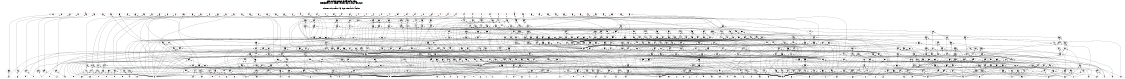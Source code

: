 # Network structure generated by ABC

digraph network {
size = "7.5,10";
center = true;
edge [dir = back];

{
  node [shape = plaintext];
  edge [style = invis];
  LevelTitle1 [label=""];
  LevelTitle2 [label=""];
  Level11 [label = ""];
  Level10 [label = ""];
  Level9 [label = ""];
  Level8 [label = ""];
  Level7 [label = ""];
  Level6 [label = ""];
  Level5 [label = ""];
  Level4 [label = ""];
  Level3 [label = ""];
  Level2 [label = ""];
  Level1 [label = ""];
  Level0 [label = ""];
  LevelTitle1 ->  LevelTitle2 ->  Level11 ->  Level10 ->  Level9 ->  Level8 ->  Level7 ->  Level6 ->  Level5 ->  Level4 ->  Level3 ->  Level2 ->  Level1 ->  Level0;
}

{
  rank = same;
  LevelTitle1;
  title1 [shape=plaintext,
          fontsize=20,
          fontname = "Times-Roman",
          label="Network structure visualized by ABC\nBenchmark \"x4\". Time was Thu Oct  8 20:27:50 2020. "
         ];
}

{
  rank = same;
  LevelTitle2;
  title2 [shape=plaintext,
          fontsize=18,
          fontname = "Times-Roman",
          label="The network contains 445 logic nodes and 0 latches.\n"
         ];
}

{
  rank = same;
  Level11;
  Node95 [label = "w2", shape = invtriangle, color = coral, fillcolor = coral];
  Node96 [label = "x2", shape = invtriangle, color = coral, fillcolor = coral];
  Node97 [label = "y2", shape = invtriangle, color = coral, fillcolor = coral];
  Node98 [label = "z2", shape = invtriangle, color = coral, fillcolor = coral];
  Node99 [label = "a3", shape = invtriangle, color = coral, fillcolor = coral];
  Node100 [label = "b3", shape = invtriangle, color = coral, fillcolor = coral];
  Node101 [label = "c3", shape = invtriangle, color = coral, fillcolor = coral];
  Node102 [label = "d3", shape = invtriangle, color = coral, fillcolor = coral];
  Node103 [label = "e3", shape = invtriangle, color = coral, fillcolor = coral];
  Node104 [label = "f3", shape = invtriangle, color = coral, fillcolor = coral];
  Node105 [label = "g3", shape = invtriangle, color = coral, fillcolor = coral];
  Node106 [label = "h3", shape = invtriangle, color = coral, fillcolor = coral];
  Node107 [label = "i3", shape = invtriangle, color = coral, fillcolor = coral];
  Node108 [label = "j3", shape = invtriangle, color = coral, fillcolor = coral];
  Node109 [label = "k3", shape = invtriangle, color = coral, fillcolor = coral];
  Node110 [label = "l3", shape = invtriangle, color = coral, fillcolor = coral];
  Node111 [label = "m3", shape = invtriangle, color = coral, fillcolor = coral];
  Node112 [label = "n3", shape = invtriangle, color = coral, fillcolor = coral];
  Node113 [label = "o3", shape = invtriangle, color = coral, fillcolor = coral];
  Node114 [label = "p3", shape = invtriangle, color = coral, fillcolor = coral];
  Node115 [label = "q3", shape = invtriangle, color = coral, fillcolor = coral];
  Node116 [label = "r3", shape = invtriangle, color = coral, fillcolor = coral];
  Node117 [label = "s3", shape = invtriangle, color = coral, fillcolor = coral];
  Node118 [label = "t3", shape = invtriangle, color = coral, fillcolor = coral];
  Node119 [label = "u3", shape = invtriangle, color = coral, fillcolor = coral];
  Node120 [label = "v3", shape = invtriangle, color = coral, fillcolor = coral];
  Node121 [label = "w3", shape = invtriangle, color = coral, fillcolor = coral];
  Node122 [label = "x3", shape = invtriangle, color = coral, fillcolor = coral];
  Node123 [label = "y3", shape = invtriangle, color = coral, fillcolor = coral];
  Node124 [label = "z3", shape = invtriangle, color = coral, fillcolor = coral];
  Node125 [label = "a4", shape = invtriangle, color = coral, fillcolor = coral];
  Node126 [label = "b4", shape = invtriangle, color = coral, fillcolor = coral];
  Node127 [label = "c4", shape = invtriangle, color = coral, fillcolor = coral];
  Node128 [label = "d4", shape = invtriangle, color = coral, fillcolor = coral];
  Node129 [label = "e4", shape = invtriangle, color = coral, fillcolor = coral];
  Node130 [label = "f4", shape = invtriangle, color = coral, fillcolor = coral];
  Node131 [label = "g4", shape = invtriangle, color = coral, fillcolor = coral];
  Node132 [label = "h4", shape = invtriangle, color = coral, fillcolor = coral];
  Node133 [label = "i4", shape = invtriangle, color = coral, fillcolor = coral];
  Node134 [label = "j4", shape = invtriangle, color = coral, fillcolor = coral];
  Node135 [label = "k4", shape = invtriangle, color = coral, fillcolor = coral];
  Node136 [label = "l4", shape = invtriangle, color = coral, fillcolor = coral];
  Node137 [label = "m4", shape = invtriangle, color = coral, fillcolor = coral];
  Node138 [label = "n4", shape = invtriangle, color = coral, fillcolor = coral];
  Node139 [label = "o4", shape = invtriangle, color = coral, fillcolor = coral];
  Node140 [label = "p4", shape = invtriangle, color = coral, fillcolor = coral];
  Node141 [label = "q4", shape = invtriangle, color = coral, fillcolor = coral];
  Node142 [label = "r4", shape = invtriangle, color = coral, fillcolor = coral];
  Node143 [label = "s4", shape = invtriangle, color = coral, fillcolor = coral];
  Node144 [label = "t4", shape = invtriangle, color = coral, fillcolor = coral];
  Node145 [label = "u4", shape = invtriangle, color = coral, fillcolor = coral];
  Node146 [label = "v4", shape = invtriangle, color = coral, fillcolor = coral];
  Node147 [label = "w4", shape = invtriangle, color = coral, fillcolor = coral];
  Node148 [label = "x4", shape = invtriangle, color = coral, fillcolor = coral];
  Node149 [label = "y4", shape = invtriangle, color = coral, fillcolor = coral];
  Node150 [label = "z4", shape = invtriangle, color = coral, fillcolor = coral];
  Node151 [label = "a5", shape = invtriangle, color = coral, fillcolor = coral];
  Node152 [label = "b5", shape = invtriangle, color = coral, fillcolor = coral];
  Node153 [label = "c5", shape = invtriangle, color = coral, fillcolor = coral];
  Node154 [label = "d5", shape = invtriangle, color = coral, fillcolor = coral];
  Node155 [label = "e5", shape = invtriangle, color = coral, fillcolor = coral];
  Node156 [label = "f5", shape = invtriangle, color = coral, fillcolor = coral];
  Node157 [label = "g5", shape = invtriangle, color = coral, fillcolor = coral];
  Node158 [label = "h5", shape = invtriangle, color = coral, fillcolor = coral];
  Node159 [label = "i5", shape = invtriangle, color = coral, fillcolor = coral];
  Node160 [label = "j5", shape = invtriangle, color = coral, fillcolor = coral];
  Node161 [label = "k5", shape = invtriangle, color = coral, fillcolor = coral];
  Node162 [label = "l5", shape = invtriangle, color = coral, fillcolor = coral];
  Node163 [label = "m5", shape = invtriangle, color = coral, fillcolor = coral];
  Node164 [label = "n5", shape = invtriangle, color = coral, fillcolor = coral];
  Node165 [label = "o5", shape = invtriangle, color = coral, fillcolor = coral];
}

{
  rank = same;
  Level10;
  Node310 [label = "310\n", shape = ellipse];
  Node333 [label = "333\n", shape = ellipse];
  Node342 [label = "342\n", shape = ellipse];
  Node351 [label = "351\n", shape = ellipse];
  Node360 [label = "360\n", shape = ellipse];
  Node369 [label = "369\n", shape = ellipse];
  Node378 [label = "378\n", shape = ellipse];
  Node387 [label = "387\n", shape = ellipse];
  Node396 [label = "396\n", shape = ellipse];
  Node405 [label = "405\n", shape = ellipse];
  Node414 [label = "414\n", shape = ellipse];
  Node423 [label = "423\n", shape = ellipse];
  Node432 [label = "432\n", shape = ellipse];
  Node441 [label = "441\n", shape = ellipse];
  Node450 [label = "450\n", shape = ellipse];
  Node459 [label = "459\n", shape = ellipse];
  Node468 [label = "468\n", shape = ellipse];
  Node477 [label = "477\n", shape = ellipse];
  Node486 [label = "486\n", shape = ellipse];
  Node495 [label = "495\n", shape = ellipse];
  Node504 [label = "504\n", shape = ellipse];
}

{
  rank = same;
  Level9;
  Node309 [label = "309\n", shape = ellipse];
  Node330 [label = "330\n", shape = ellipse];
  Node339 [label = "339\n", shape = ellipse];
  Node348 [label = "348\n", shape = ellipse];
  Node357 [label = "357\n", shape = ellipse];
  Node366 [label = "366\n", shape = ellipse];
  Node375 [label = "375\n", shape = ellipse];
  Node384 [label = "384\n", shape = ellipse];
  Node393 [label = "393\n", shape = ellipse];
  Node402 [label = "402\n", shape = ellipse];
  Node411 [label = "411\n", shape = ellipse];
  Node420 [label = "420\n", shape = ellipse];
  Node429 [label = "429\n", shape = ellipse];
  Node438 [label = "438\n", shape = ellipse];
  Node447 [label = "447\n", shape = ellipse];
  Node456 [label = "456\n", shape = ellipse];
  Node465 [label = "465\n", shape = ellipse];
  Node474 [label = "474\n", shape = ellipse];
  Node483 [label = "483\n", shape = ellipse];
  Node492 [label = "492\n", shape = ellipse];
  Node501 [label = "501\n", shape = ellipse];
  Node510 [label = "510\n", shape = ellipse];
  Node563 [label = "563\n", shape = ellipse];
}

{
  rank = same;
  Level8;
  Node308 [label = "308\n", shape = ellipse];
  Node329 [label = "329\n", shape = ellipse];
  Node338 [label = "338\n", shape = ellipse];
  Node347 [label = "347\n", shape = ellipse];
  Node356 [label = "356\n", shape = ellipse];
  Node365 [label = "365\n", shape = ellipse];
  Node374 [label = "374\n", shape = ellipse];
  Node383 [label = "383\n", shape = ellipse];
  Node392 [label = "392\n", shape = ellipse];
  Node401 [label = "401\n", shape = ellipse];
  Node410 [label = "410\n", shape = ellipse];
  Node419 [label = "419\n", shape = ellipse];
  Node428 [label = "428\n", shape = ellipse];
  Node437 [label = "437\n", shape = ellipse];
  Node446 [label = "446\n", shape = ellipse];
  Node455 [label = "455\n", shape = ellipse];
  Node464 [label = "464\n", shape = ellipse];
  Node473 [label = "473\n", shape = ellipse];
  Node482 [label = "482\n", shape = ellipse];
  Node491 [label = "491\n", shape = ellipse];
  Node500 [label = "500\n", shape = ellipse];
  Node509 [label = "509\n", shape = ellipse];
  Node552 [label = "552\n", shape = ellipse];
  Node562 [label = "562\n", shape = ellipse];
  Node574 [label = "574\n", shape = ellipse];
  Node583 [label = "583\n", shape = ellipse];
}

{
  rank = same;
  Level7;
  Node182 [label = "182\n", shape = ellipse];
  Node238 [label = "238\n", shape = ellipse];
  Node256 [label = "256\n", shape = ellipse];
  Node261 [label = "261\n", shape = ellipse];
  Node266 [label = "266\n", shape = ellipse];
  Node271 [label = "271\n", shape = ellipse];
  Node276 [label = "276\n", shape = ellipse];
  Node281 [label = "281\n", shape = ellipse];
  Node304 [label = "304\n", shape = ellipse];
  Node307 [label = "307\n", shape = ellipse];
  Node327 [label = "327\n", shape = ellipse];
  Node328 [label = "328\n", shape = ellipse];
  Node336 [label = "336\n", shape = ellipse];
  Node337 [label = "337\n", shape = ellipse];
  Node345 [label = "345\n", shape = ellipse];
  Node346 [label = "346\n", shape = ellipse];
  Node354 [label = "354\n", shape = ellipse];
  Node355 [label = "355\n", shape = ellipse];
  Node363 [label = "363\n", shape = ellipse];
  Node364 [label = "364\n", shape = ellipse];
  Node372 [label = "372\n", shape = ellipse];
  Node373 [label = "373\n", shape = ellipse];
  Node381 [label = "381\n", shape = ellipse];
  Node382 [label = "382\n", shape = ellipse];
  Node390 [label = "390\n", shape = ellipse];
  Node391 [label = "391\n", shape = ellipse];
  Node399 [label = "399\n", shape = ellipse];
  Node400 [label = "400\n", shape = ellipse];
  Node408 [label = "408\n", shape = ellipse];
  Node409 [label = "409\n", shape = ellipse];
  Node417 [label = "417\n", shape = ellipse];
  Node418 [label = "418\n", shape = ellipse];
  Node426 [label = "426\n", shape = ellipse];
  Node427 [label = "427\n", shape = ellipse];
  Node435 [label = "435\n", shape = ellipse];
  Node436 [label = "436\n", shape = ellipse];
  Node444 [label = "444\n", shape = ellipse];
  Node445 [label = "445\n", shape = ellipse];
  Node453 [label = "453\n", shape = ellipse];
  Node454 [label = "454\n", shape = ellipse];
  Node462 [label = "462\n", shape = ellipse];
  Node463 [label = "463\n", shape = ellipse];
  Node471 [label = "471\n", shape = ellipse];
  Node472 [label = "472\n", shape = ellipse];
  Node480 [label = "480\n", shape = ellipse];
  Node481 [label = "481\n", shape = ellipse];
  Node489 [label = "489\n", shape = ellipse];
  Node490 [label = "490\n", shape = ellipse];
  Node498 [label = "498\n", shape = ellipse];
  Node499 [label = "499\n", shape = ellipse];
  Node508 [label = "508\n", shape = ellipse];
  Node541 [label = "541\n", shape = ellipse];
  Node551 [label = "551\n", shape = ellipse];
  Node560 [label = "560\n", shape = ellipse];
  Node573 [label = "573\n", shape = ellipse];
  Node582 [label = "582\n", shape = ellipse];
  Node604 [label = "604\n", shape = ellipse];
}

{
  rank = same;
  Level6;
  Node181 [label = "181\n", shape = ellipse];
  Node193 [label = "193\n", shape = ellipse];
  Node200 [label = "200\n", shape = ellipse];
  Node205 [label = "205\n", shape = ellipse];
  Node211 [label = "211\n", shape = ellipse];
  Node237 [label = "237\n", shape = ellipse];
  Node255 [label = "255\n", shape = ellipse];
  Node260 [label = "260\n", shape = ellipse];
  Node265 [label = "265\n", shape = ellipse];
  Node270 [label = "270\n", shape = ellipse];
  Node275 [label = "275\n", shape = ellipse];
  Node280 [label = "280\n", shape = ellipse];
  Node283 [label = "283\n", shape = ellipse];
  Node302 [label = "302\n", shape = ellipse];
  Node303 [label = "303\n", shape = ellipse];
  Node320 [label = "320\n", shape = ellipse];
  Node325 [label = "325\n", shape = ellipse];
  Node326 [label = "326\n", shape = ellipse];
  Node335 [label = "335\n", shape = ellipse];
  Node344 [label = "344\n", shape = ellipse];
  Node353 [label = "353\n", shape = ellipse];
  Node362 [label = "362\n", shape = ellipse];
  Node371 [label = "371\n", shape = ellipse];
  Node380 [label = "380\n", shape = ellipse];
  Node389 [label = "389\n", shape = ellipse];
  Node398 [label = "398\n", shape = ellipse];
  Node407 [label = "407\n", shape = ellipse];
  Node416 [label = "416\n", shape = ellipse];
  Node425 [label = "425\n", shape = ellipse];
  Node434 [label = "434\n", shape = ellipse];
  Node443 [label = "443\n", shape = ellipse];
  Node452 [label = "452\n", shape = ellipse];
  Node461 [label = "461\n", shape = ellipse];
  Node470 [label = "470\n", shape = ellipse];
  Node479 [label = "479\n", shape = ellipse];
  Node488 [label = "488\n", shape = ellipse];
  Node497 [label = "497\n", shape = ellipse];
  Node525 [label = "525\n", shape = ellipse];
  Node536 [label = "536\n", shape = ellipse];
  Node538 [label = "538\n", shape = ellipse];
  Node549 [label = "549\n", shape = ellipse];
  Node557 [label = "557\n", shape = ellipse];
  Node572 [label = "572\n", shape = ellipse];
  Node579 [label = "579\n", shape = ellipse];
  Node581 [label = "581\n", shape = ellipse];
  Node603 [label = "603\n", shape = ellipse];
}

{
  rank = same;
  Level5;
  Node179 [label = "179\n", shape = ellipse];
  Node180 [label = "180\n", shape = ellipse];
  Node192 [label = "192\n", shape = ellipse];
  Node199 [label = "199\n", shape = ellipse];
  Node204 [label = "204\n", shape = ellipse];
  Node209 [label = "209\n", shape = ellipse];
  Node242 [label = "242\n", shape = ellipse];
  Node247 [label = "247\n", shape = ellipse];
  Node251 [label = "251\n", shape = ellipse];
  Node254 [label = "254\n", shape = ellipse];
  Node257 [label = "257\n", shape = ellipse];
  Node259 [label = "259\n", shape = ellipse];
  Node262 [label = "262\n", shape = ellipse];
  Node264 [label = "264\n", shape = ellipse];
  Node267 [label = "267\n", shape = ellipse];
  Node269 [label = "269\n", shape = ellipse];
  Node272 [label = "272\n", shape = ellipse];
  Node274 [label = "274\n", shape = ellipse];
  Node277 [label = "277\n", shape = ellipse];
  Node279 [label = "279\n", shape = ellipse];
  Node282 [label = "282\n", shape = ellipse];
  Node289 [label = "289\n", shape = ellipse];
  Node295 [label = "295\n", shape = ellipse];
  Node301 [label = "301\n", shape = ellipse];
  Node317 [label = "317\n", shape = ellipse];
  Node319 [label = "319\n", shape = ellipse];
  Node324 [label = "324\n", shape = ellipse];
  Node332 [label = "332\n", shape = ellipse];
  Node341 [label = "341\n", shape = ellipse];
  Node350 [label = "350\n", shape = ellipse];
  Node359 [label = "359\n", shape = ellipse];
  Node368 [label = "368\n", shape = ellipse];
  Node377 [label = "377\n", shape = ellipse];
  Node386 [label = "386\n", shape = ellipse];
  Node395 [label = "395\n", shape = ellipse];
  Node404 [label = "404\n", shape = ellipse];
  Node413 [label = "413\n", shape = ellipse];
  Node422 [label = "422\n", shape = ellipse];
  Node431 [label = "431\n", shape = ellipse];
  Node440 [label = "440\n", shape = ellipse];
  Node449 [label = "449\n", shape = ellipse];
  Node458 [label = "458\n", shape = ellipse];
  Node467 [label = "467\n", shape = ellipse];
  Node476 [label = "476\n", shape = ellipse];
  Node485 [label = "485\n", shape = ellipse];
  Node494 [label = "494\n", shape = ellipse];
  Node503 [label = "503\n", shape = ellipse];
  Node507 [label = "507\n", shape = ellipse];
  Node517 [label = "517\n", shape = ellipse];
  Node524 [label = "524\n", shape = ellipse];
  Node535 [label = "535\n", shape = ellipse];
  Node537 [label = "537\n", shape = ellipse];
  Node546 [label = "546\n", shape = ellipse];
  Node550 [label = "550\n", shape = ellipse];
  Node556 [label = "556\n", shape = ellipse];
  Node561 [label = "561\n", shape = ellipse];
  Node571 [label = "571\n", shape = ellipse];
  Node578 [label = "578\n", shape = ellipse];
  Node580 [label = "580\n", shape = ellipse];
  Node588 [label = "588\n", shape = ellipse];
  Node601 [label = "601\n", shape = ellipse];
}

{
  rank = same;
  Level4;
  Node177 [label = "177\n", shape = ellipse];
  Node178 [label = "178\n", shape = ellipse];
  Node191 [label = "191\n", shape = ellipse];
  Node198 [label = "198\n", shape = ellipse];
  Node208 [label = "208\n", shape = ellipse];
  Node236 [label = "236\n", shape = ellipse];
  Node241 [label = "241\n", shape = ellipse];
  Node246 [label = "246\n", shape = ellipse];
  Node250 [label = "250\n", shape = ellipse];
  Node253 [label = "253\n", shape = ellipse];
  Node258 [label = "258\n", shape = ellipse];
  Node263 [label = "263\n", shape = ellipse];
  Node268 [label = "268\n", shape = ellipse];
  Node273 [label = "273\n", shape = ellipse];
  Node278 [label = "278\n", shape = ellipse];
  Node288 [label = "288\n", shape = ellipse];
  Node294 [label = "294\n", shape = ellipse];
  Node300 [label = "300\n", shape = ellipse];
  Node316 [label = "316\n", shape = ellipse];
  Node318 [label = "318\n", shape = ellipse];
  Node323 [label = "323\n", shape = ellipse];
  Node505 [label = "505\n", shape = ellipse];
  Node514 [label = "514\n", shape = ellipse];
  Node522 [label = "522\n", shape = ellipse];
  Node533 [label = "533\n", shape = ellipse];
  Node540 [label = "540\n", shape = ellipse];
  Node543 [label = "543\n", shape = ellipse];
  Node548 [label = "548\n", shape = ellipse];
  Node559 [label = "559\n", shape = ellipse];
  Node568 [label = "568\n", shape = ellipse];
  Node570 [label = "570\n", shape = ellipse];
  Node587 [label = "587\n", shape = ellipse];
  Node594 [label = "594\n", shape = ellipse];
  Node597 [label = "597\n", shape = ellipse];
  Node600 [label = "600\n", shape = ellipse];
}

{
  rank = same;
  Level3;
  Node173 [label = "173\n", shape = ellipse];
  Node176 [label = "176\n", shape = ellipse];
  Node186 [label = "186\n", shape = ellipse];
  Node189 [label = "189\n", shape = ellipse];
  Node197 [label = "197\n", shape = ellipse];
  Node203 [label = "203\n", shape = ellipse];
  Node207 [label = "207\n", shape = ellipse];
  Node234 [label = "234\n", shape = ellipse];
  Node240 [label = "240\n", shape = ellipse];
  Node245 [label = "245\n", shape = ellipse];
  Node248 [label = "248\n", shape = ellipse];
  Node286 [label = "286\n", shape = ellipse];
  Node293 [label = "293\n", shape = ellipse];
  Node299 [label = "299\n", shape = ellipse];
  Node306 [label = "306\n", shape = ellipse];
  Node312 [label = "312\n", shape = ellipse];
  Node315 [label = "315\n", shape = ellipse];
  Node331 [label = "331\n", shape = ellipse];
  Node340 [label = "340\n", shape = ellipse];
  Node349 [label = "349\n", shape = ellipse];
  Node358 [label = "358\n", shape = ellipse];
  Node367 [label = "367\n", shape = ellipse];
  Node376 [label = "376\n", shape = ellipse];
  Node385 [label = "385\n", shape = ellipse];
  Node394 [label = "394\n", shape = ellipse];
  Node403 [label = "403\n", shape = ellipse];
  Node412 [label = "412\n", shape = ellipse];
  Node421 [label = "421\n", shape = ellipse];
  Node430 [label = "430\n", shape = ellipse];
  Node439 [label = "439\n", shape = ellipse];
  Node448 [label = "448\n", shape = ellipse];
  Node457 [label = "457\n", shape = ellipse];
  Node466 [label = "466\n", shape = ellipse];
  Node475 [label = "475\n", shape = ellipse];
  Node484 [label = "484\n", shape = ellipse];
  Node493 [label = "493\n", shape = ellipse];
  Node502 [label = "502\n", shape = ellipse];
  Node513 [label = "513\n", shape = ellipse];
  Node516 [label = "516\n", shape = ellipse];
  Node520 [label = "520\n", shape = ellipse];
  Node521 [label = "521\n", shape = ellipse];
  Node523 [label = "523\n", shape = ellipse];
  Node530 [label = "530\n", shape = ellipse];
  Node531 [label = "531\n", shape = ellipse];
  Node532 [label = "532\n", shape = ellipse];
  Node534 [label = "534\n", shape = ellipse];
  Node542 [label = "542\n", shape = ellipse];
  Node555 [label = "555\n", shape = ellipse];
  Node567 [label = "567\n", shape = ellipse];
  Node585 [label = "585\n", shape = ellipse];
  Node593 [label = "593\n", shape = ellipse];
  Node595 [label = "595\n", shape = ellipse];
  Node596 [label = "596\n", shape = ellipse];
  Node599 [label = "599\n", shape = ellipse];
}

{
  rank = same;
  Level2;
  Node168 [label = "168\n", shape = ellipse];
  Node172 [label = "172\n", shape = ellipse];
  Node175 [label = "175\n", shape = ellipse];
  Node185 [label = "185\n", shape = ellipse];
  Node188 [label = "188\n", shape = ellipse];
  Node196 [label = "196\n", shape = ellipse];
  Node202 [label = "202\n", shape = ellipse];
  Node206 [label = "206\n", shape = ellipse];
  Node213 [label = "213\n", shape = ellipse];
  Node215 [label = "215\n", shape = ellipse];
  Node217 [label = "217\n", shape = ellipse];
  Node219 [label = "219\n", shape = ellipse];
  Node221 [label = "221\n", shape = ellipse];
  Node223 [label = "223\n", shape = ellipse];
  Node232 [label = "232\n", shape = ellipse];
  Node233 [label = "233\n", shape = ellipse];
  Node244 [label = "244\n", shape = ellipse];
  Node285 [label = "285\n", shape = ellipse];
  Node287 [label = "287\n", shape = ellipse];
  Node292 [label = "292\n", shape = ellipse];
  Node298 [label = "298\n", shape = ellipse];
  Node305 [label = "305\n", shape = ellipse];
  Node311 [label = "311\n", shape = ellipse];
  Node313 [label = "313\n", shape = ellipse];
  Node314 [label = "314\n", shape = ellipse];
  Node321 [label = "321\n", shape = ellipse];
  Node512 [label = "512\n", shape = ellipse];
  Node515 [label = "515\n", shape = ellipse];
  Node519 [label = "519\n", shape = ellipse];
  Node527 [label = "527\n", shape = ellipse];
  Node529 [label = "529\n", shape = ellipse];
  Node545 [label = "545\n", shape = ellipse];
  Node554 [label = "554\n", shape = ellipse];
  Node566 [label = "566\n", shape = ellipse];
  Node576 [label = "576\n", shape = ellipse];
  Node577 [label = "577\n", shape = ellipse];
  Node584 [label = "584\n", shape = ellipse];
  Node586 [label = "586\n", shape = ellipse];
  Node590 [label = "590\n", shape = ellipse];
  Node592 [label = "592\n", shape = ellipse];
  Node598 [label = "598\n", shape = ellipse];
}

{
  rank = same;
  Level1;
  Node166 [label = "166\n", shape = ellipse];
  Node167 [label = "167\n", shape = ellipse];
  Node169 [label = "169\n", shape = ellipse];
  Node170 [label = "170\n", shape = ellipse];
  Node171 [label = "171\n", shape = ellipse];
  Node174 [label = "174\n", shape = ellipse];
  Node183 [label = "183\n", shape = ellipse];
  Node184 [label = "184\n", shape = ellipse];
  Node187 [label = "187\n", shape = ellipse];
  Node190 [label = "190\n", shape = ellipse];
  Node194 [label = "194\n", shape = ellipse];
  Node195 [label = "195\n", shape = ellipse];
  Node201 [label = "201\n", shape = ellipse];
  Node210 [label = "210\n", shape = ellipse];
  Node212 [label = "212\n", shape = ellipse];
  Node214 [label = "214\n", shape = ellipse];
  Node216 [label = "216\n", shape = ellipse];
  Node218 [label = "218\n", shape = ellipse];
  Node220 [label = "220\n", shape = ellipse];
  Node222 [label = "222\n", shape = ellipse];
  Node224 [label = "224\n", shape = ellipse];
  Node225 [label = "225\n", shape = ellipse];
  Node226 [label = "226\n", shape = ellipse];
  Node227 [label = "227\n", shape = ellipse];
  Node228 [label = "228\n", shape = ellipse];
  Node229 [label = "229\n", shape = ellipse];
  Node230 [label = "230\n", shape = ellipse];
  Node231 [label = "231\n", shape = ellipse];
  Node235 [label = "235\n", shape = ellipse];
  Node239 [label = "239\n", shape = ellipse];
  Node243 [label = "243\n", shape = ellipse];
  Node249 [label = "249\n", shape = ellipse];
  Node252 [label = "252\n", shape = ellipse];
  Node284 [label = "284\n", shape = ellipse];
  Node290 [label = "290\n", shape = ellipse];
  Node291 [label = "291\n", shape = ellipse];
  Node296 [label = "296\n", shape = ellipse];
  Node297 [label = "297\n", shape = ellipse];
  Node322 [label = "322\n", shape = ellipse];
  Node334 [label = "334\n", shape = ellipse];
  Node343 [label = "343\n", shape = ellipse];
  Node352 [label = "352\n", shape = ellipse];
  Node361 [label = "361\n", shape = ellipse];
  Node370 [label = "370\n", shape = ellipse];
  Node379 [label = "379\n", shape = ellipse];
  Node388 [label = "388\n", shape = ellipse];
  Node397 [label = "397\n", shape = ellipse];
  Node406 [label = "406\n", shape = ellipse];
  Node415 [label = "415\n", shape = ellipse];
  Node424 [label = "424\n", shape = ellipse];
  Node433 [label = "433\n", shape = ellipse];
  Node442 [label = "442\n", shape = ellipse];
  Node451 [label = "451\n", shape = ellipse];
  Node460 [label = "460\n", shape = ellipse];
  Node469 [label = "469\n", shape = ellipse];
  Node478 [label = "478\n", shape = ellipse];
  Node487 [label = "487\n", shape = ellipse];
  Node496 [label = "496\n", shape = ellipse];
  Node506 [label = "506\n", shape = ellipse];
  Node511 [label = "511\n", shape = ellipse];
  Node518 [label = "518\n", shape = ellipse];
  Node526 [label = "526\n", shape = ellipse];
  Node528 [label = "528\n", shape = ellipse];
  Node539 [label = "539\n", shape = ellipse];
  Node544 [label = "544\n", shape = ellipse];
  Node547 [label = "547\n", shape = ellipse];
  Node553 [label = "553\n", shape = ellipse];
  Node558 [label = "558\n", shape = ellipse];
  Node564 [label = "564\n", shape = ellipse];
  Node565 [label = "565\n", shape = ellipse];
  Node569 [label = "569\n", shape = ellipse];
  Node575 [label = "575\n", shape = ellipse];
  Node589 [label = "589\n", shape = ellipse];
  Node591 [label = "591\n", shape = ellipse];
  Node602 [label = "602\n", shape = ellipse];
  Node605 [label = "605\n", shape = ellipse];
  Node606 [label = "606\n", shape = ellipse];
  Node607 [label = "607\n", shape = ellipse];
  Node608 [label = "608\n", shape = ellipse];
  Node609 [label = "609\n", shape = ellipse];
  Node610 [label = "610\n", shape = ellipse];
}

{
  rank = same;
  Level0;
  Node1 [label = "a", shape = triangle, color = coral, fillcolor = coral];
  Node2 [label = "b", shape = triangle, color = coral, fillcolor = coral];
  Node3 [label = "g", shape = triangle, color = coral, fillcolor = coral];
  Node4 [label = "h", shape = triangle, color = coral, fillcolor = coral];
  Node5 [label = "i", shape = triangle, color = coral, fillcolor = coral];
  Node6 [label = "k", shape = triangle, color = coral, fillcolor = coral];
  Node7 [label = "l", shape = triangle, color = coral, fillcolor = coral];
  Node8 [label = "m", shape = triangle, color = coral, fillcolor = coral];
  Node9 [label = "n", shape = triangle, color = coral, fillcolor = coral];
  Node10 [label = "o", shape = triangle, color = coral, fillcolor = coral];
  Node11 [label = "p", shape = triangle, color = coral, fillcolor = coral];
  Node12 [label = "q", shape = triangle, color = coral, fillcolor = coral];
  Node13 [label = "r", shape = triangle, color = coral, fillcolor = coral];
  Node14 [label = "s", shape = triangle, color = coral, fillcolor = coral];
  Node15 [label = "t", shape = triangle, color = coral, fillcolor = coral];
  Node16 [label = "u", shape = triangle, color = coral, fillcolor = coral];
  Node17 [label = "v", shape = triangle, color = coral, fillcolor = coral];
  Node18 [label = "w", shape = triangle, color = coral, fillcolor = coral];
  Node19 [label = "x", shape = triangle, color = coral, fillcolor = coral];
  Node20 [label = "y", shape = triangle, color = coral, fillcolor = coral];
  Node21 [label = "z", shape = triangle, color = coral, fillcolor = coral];
  Node22 [label = "a0", shape = triangle, color = coral, fillcolor = coral];
  Node23 [label = "b0", shape = triangle, color = coral, fillcolor = coral];
  Node24 [label = "c0", shape = triangle, color = coral, fillcolor = coral];
  Node25 [label = "d0", shape = triangle, color = coral, fillcolor = coral];
  Node26 [label = "e0", shape = triangle, color = coral, fillcolor = coral];
  Node27 [label = "f0", shape = triangle, color = coral, fillcolor = coral];
  Node28 [label = "g0", shape = triangle, color = coral, fillcolor = coral];
  Node29 [label = "h0", shape = triangle, color = coral, fillcolor = coral];
  Node30 [label = "i0", shape = triangle, color = coral, fillcolor = coral];
  Node31 [label = "k0", shape = triangle, color = coral, fillcolor = coral];
  Node32 [label = "l0", shape = triangle, color = coral, fillcolor = coral];
  Node33 [label = "m0", shape = triangle, color = coral, fillcolor = coral];
  Node34 [label = "n0", shape = triangle, color = coral, fillcolor = coral];
  Node35 [label = "o0", shape = triangle, color = coral, fillcolor = coral];
  Node36 [label = "p0", shape = triangle, color = coral, fillcolor = coral];
  Node37 [label = "q0", shape = triangle, color = coral, fillcolor = coral];
  Node38 [label = "r0", shape = triangle, color = coral, fillcolor = coral];
  Node39 [label = "s0", shape = triangle, color = coral, fillcolor = coral];
  Node40 [label = "t0", shape = triangle, color = coral, fillcolor = coral];
  Node41 [label = "u0", shape = triangle, color = coral, fillcolor = coral];
  Node42 [label = "v0", shape = triangle, color = coral, fillcolor = coral];
  Node43 [label = "w0", shape = triangle, color = coral, fillcolor = coral];
  Node44 [label = "x0", shape = triangle, color = coral, fillcolor = coral];
  Node45 [label = "y0", shape = triangle, color = coral, fillcolor = coral];
  Node46 [label = "z0", shape = triangle, color = coral, fillcolor = coral];
  Node47 [label = "a1", shape = triangle, color = coral, fillcolor = coral];
  Node48 [label = "b1", shape = triangle, color = coral, fillcolor = coral];
  Node49 [label = "c1", shape = triangle, color = coral, fillcolor = coral];
  Node50 [label = "d1", shape = triangle, color = coral, fillcolor = coral];
  Node51 [label = "e1", shape = triangle, color = coral, fillcolor = coral];
  Node52 [label = "f1", shape = triangle, color = coral, fillcolor = coral];
  Node53 [label = "g1", shape = triangle, color = coral, fillcolor = coral];
  Node54 [label = "h1", shape = triangle, color = coral, fillcolor = coral];
  Node55 [label = "i1", shape = triangle, color = coral, fillcolor = coral];
  Node56 [label = "j1", shape = triangle, color = coral, fillcolor = coral];
  Node57 [label = "k1", shape = triangle, color = coral, fillcolor = coral];
  Node58 [label = "l1", shape = triangle, color = coral, fillcolor = coral];
  Node59 [label = "m1", shape = triangle, color = coral, fillcolor = coral];
  Node60 [label = "n1", shape = triangle, color = coral, fillcolor = coral];
  Node61 [label = "o1", shape = triangle, color = coral, fillcolor = coral];
  Node62 [label = "p1", shape = triangle, color = coral, fillcolor = coral];
  Node63 [label = "q1", shape = triangle, color = coral, fillcolor = coral];
  Node64 [label = "r1", shape = triangle, color = coral, fillcolor = coral];
  Node65 [label = "s1", shape = triangle, color = coral, fillcolor = coral];
  Node66 [label = "t1", shape = triangle, color = coral, fillcolor = coral];
  Node67 [label = "u1", shape = triangle, color = coral, fillcolor = coral];
  Node68 [label = "v1", shape = triangle, color = coral, fillcolor = coral];
  Node69 [label = "w1", shape = triangle, color = coral, fillcolor = coral];
  Node70 [label = "x1", shape = triangle, color = coral, fillcolor = coral];
  Node71 [label = "y1", shape = triangle, color = coral, fillcolor = coral];
  Node72 [label = "z1", shape = triangle, color = coral, fillcolor = coral];
  Node73 [label = "a2", shape = triangle, color = coral, fillcolor = coral];
  Node74 [label = "b2", shape = triangle, color = coral, fillcolor = coral];
  Node75 [label = "c2", shape = triangle, color = coral, fillcolor = coral];
  Node76 [label = "d2", shape = triangle, color = coral, fillcolor = coral];
  Node77 [label = "e2", shape = triangle, color = coral, fillcolor = coral];
  Node78 [label = "f2", shape = triangle, color = coral, fillcolor = coral];
  Node79 [label = "g2", shape = triangle, color = coral, fillcolor = coral];
  Node80 [label = "h2", shape = triangle, color = coral, fillcolor = coral];
  Node81 [label = "i2", shape = triangle, color = coral, fillcolor = coral];
  Node82 [label = "j2", shape = triangle, color = coral, fillcolor = coral];
  Node83 [label = "k2", shape = triangle, color = coral, fillcolor = coral];
  Node84 [label = "l2", shape = triangle, color = coral, fillcolor = coral];
  Node85 [label = "m2", shape = triangle, color = coral, fillcolor = coral];
  Node86 [label = "n2", shape = triangle, color = coral, fillcolor = coral];
  Node87 [label = "o2", shape = triangle, color = coral, fillcolor = coral];
  Node88 [label = "p2", shape = triangle, color = coral, fillcolor = coral];
  Node89 [label = "q2", shape = triangle, color = coral, fillcolor = coral];
  Node90 [label = "r2", shape = triangle, color = coral, fillcolor = coral];
  Node91 [label = "s2", shape = triangle, color = coral, fillcolor = coral];
  Node92 [label = "t2", shape = triangle, color = coral, fillcolor = coral];
  Node93 [label = "u2", shape = triangle, color = coral, fillcolor = coral];
  Node94 [label = "v2", shape = triangle, color = coral, fillcolor = coral];
}

title1 -> title2 [style = invis];
title2 -> Node95 [style = invis];
title2 -> Node96 [style = invis];
title2 -> Node97 [style = invis];
title2 -> Node98 [style = invis];
title2 -> Node99 [style = invis];
title2 -> Node100 [style = invis];
title2 -> Node101 [style = invis];
title2 -> Node102 [style = invis];
title2 -> Node103 [style = invis];
title2 -> Node104 [style = invis];
title2 -> Node105 [style = invis];
title2 -> Node106 [style = invis];
title2 -> Node107 [style = invis];
title2 -> Node108 [style = invis];
title2 -> Node109 [style = invis];
title2 -> Node110 [style = invis];
title2 -> Node111 [style = invis];
title2 -> Node112 [style = invis];
title2 -> Node113 [style = invis];
title2 -> Node114 [style = invis];
title2 -> Node115 [style = invis];
title2 -> Node116 [style = invis];
title2 -> Node117 [style = invis];
title2 -> Node118 [style = invis];
title2 -> Node119 [style = invis];
title2 -> Node120 [style = invis];
title2 -> Node121 [style = invis];
title2 -> Node122 [style = invis];
title2 -> Node123 [style = invis];
title2 -> Node124 [style = invis];
title2 -> Node125 [style = invis];
title2 -> Node126 [style = invis];
title2 -> Node127 [style = invis];
title2 -> Node128 [style = invis];
title2 -> Node129 [style = invis];
title2 -> Node130 [style = invis];
title2 -> Node131 [style = invis];
title2 -> Node132 [style = invis];
title2 -> Node133 [style = invis];
title2 -> Node134 [style = invis];
title2 -> Node135 [style = invis];
title2 -> Node136 [style = invis];
title2 -> Node137 [style = invis];
title2 -> Node138 [style = invis];
title2 -> Node139 [style = invis];
title2 -> Node140 [style = invis];
title2 -> Node141 [style = invis];
title2 -> Node142 [style = invis];
title2 -> Node143 [style = invis];
title2 -> Node144 [style = invis];
title2 -> Node145 [style = invis];
title2 -> Node146 [style = invis];
title2 -> Node147 [style = invis];
title2 -> Node148 [style = invis];
title2 -> Node149 [style = invis];
title2 -> Node150 [style = invis];
title2 -> Node151 [style = invis];
title2 -> Node152 [style = invis];
title2 -> Node153 [style = invis];
title2 -> Node154 [style = invis];
title2 -> Node155 [style = invis];
title2 -> Node156 [style = invis];
title2 -> Node157 [style = invis];
title2 -> Node158 [style = invis];
title2 -> Node159 [style = invis];
title2 -> Node160 [style = invis];
title2 -> Node161 [style = invis];
title2 -> Node162 [style = invis];
title2 -> Node163 [style = invis];
title2 -> Node164 [style = invis];
title2 -> Node165 [style = invis];
Node95 -> Node96 [style = invis];
Node96 -> Node97 [style = invis];
Node97 -> Node98 [style = invis];
Node98 -> Node99 [style = invis];
Node99 -> Node100 [style = invis];
Node100 -> Node101 [style = invis];
Node101 -> Node102 [style = invis];
Node102 -> Node103 [style = invis];
Node103 -> Node104 [style = invis];
Node104 -> Node105 [style = invis];
Node105 -> Node106 [style = invis];
Node106 -> Node107 [style = invis];
Node107 -> Node108 [style = invis];
Node108 -> Node109 [style = invis];
Node109 -> Node110 [style = invis];
Node110 -> Node111 [style = invis];
Node111 -> Node112 [style = invis];
Node112 -> Node113 [style = invis];
Node113 -> Node114 [style = invis];
Node114 -> Node115 [style = invis];
Node115 -> Node116 [style = invis];
Node116 -> Node117 [style = invis];
Node117 -> Node118 [style = invis];
Node118 -> Node119 [style = invis];
Node119 -> Node120 [style = invis];
Node120 -> Node121 [style = invis];
Node121 -> Node122 [style = invis];
Node122 -> Node123 [style = invis];
Node123 -> Node124 [style = invis];
Node124 -> Node125 [style = invis];
Node125 -> Node126 [style = invis];
Node126 -> Node127 [style = invis];
Node127 -> Node128 [style = invis];
Node128 -> Node129 [style = invis];
Node129 -> Node130 [style = invis];
Node130 -> Node131 [style = invis];
Node131 -> Node132 [style = invis];
Node132 -> Node133 [style = invis];
Node133 -> Node134 [style = invis];
Node134 -> Node135 [style = invis];
Node135 -> Node136 [style = invis];
Node136 -> Node137 [style = invis];
Node137 -> Node138 [style = invis];
Node138 -> Node139 [style = invis];
Node139 -> Node140 [style = invis];
Node140 -> Node141 [style = invis];
Node141 -> Node142 [style = invis];
Node142 -> Node143 [style = invis];
Node143 -> Node144 [style = invis];
Node144 -> Node145 [style = invis];
Node145 -> Node146 [style = invis];
Node146 -> Node147 [style = invis];
Node147 -> Node148 [style = invis];
Node148 -> Node149 [style = invis];
Node149 -> Node150 [style = invis];
Node150 -> Node151 [style = invis];
Node151 -> Node152 [style = invis];
Node152 -> Node153 [style = invis];
Node153 -> Node154 [style = invis];
Node154 -> Node155 [style = invis];
Node155 -> Node156 [style = invis];
Node156 -> Node157 [style = invis];
Node157 -> Node158 [style = invis];
Node158 -> Node159 [style = invis];
Node159 -> Node160 [style = invis];
Node160 -> Node161 [style = invis];
Node161 -> Node162 [style = invis];
Node162 -> Node163 [style = invis];
Node163 -> Node164 [style = invis];
Node164 -> Node165 [style = invis];
Node95 -> Node605 [style = solid];
Node96 -> Node606 [style = solid];
Node97 -> Node607 [style = solid];
Node98 -> Node608 [style = solid];
Node99 -> Node609 [style = solid];
Node100 -> Node610 [style = solid];
Node101 -> Node182 [style = solid];
Node102 -> Node193 [style = solid];
Node103 -> Node200 [style = solid];
Node104 -> Node205 [style = solid];
Node105 -> Node211 [style = solid];
Node106 -> Node213 [style = solid];
Node107 -> Node215 [style = solid];
Node108 -> Node217 [style = solid];
Node109 -> Node219 [style = solid];
Node110 -> Node221 [style = solid];
Node111 -> Node223 [style = solid];
Node112 -> Node224 [style = solid];
Node113 -> Node225 [style = solid];
Node114 -> Node226 [style = solid];
Node115 -> Node227 [style = solid];
Node116 -> Node228 [style = solid];
Node117 -> Node229 [style = solid];
Node118 -> Node230 [style = solid];
Node119 -> Node231 [style = solid];
Node120 -> Node238 [style = solid];
Node121 -> Node242 [style = solid];
Node122 -> Node247 [style = solid];
Node123 -> Node256 [style = solid];
Node124 -> Node261 [style = solid];
Node125 -> Node266 [style = solid];
Node126 -> Node271 [style = solid];
Node127 -> Node276 [style = solid];
Node128 -> Node281 [style = solid];
Node129 -> Node283 [style = solid];
Node130 -> Node289 [style = solid];
Node131 -> Node310 [style = solid];
Node132 -> Node320 [style = solid];
Node133 -> Node333 [style = solid];
Node134 -> Node342 [style = solid];
Node135 -> Node351 [style = solid];
Node136 -> Node360 [style = solid];
Node137 -> Node369 [style = solid];
Node138 -> Node378 [style = solid];
Node139 -> Node387 [style = solid];
Node140 -> Node396 [style = solid];
Node141 -> Node405 [style = solid];
Node142 -> Node414 [style = solid];
Node143 -> Node423 [style = solid];
Node144 -> Node432 [style = solid];
Node145 -> Node441 [style = solid];
Node146 -> Node450 [style = solid];
Node147 -> Node459 [style = solid];
Node148 -> Node468 [style = solid];
Node149 -> Node477 [style = solid];
Node150 -> Node486 [style = solid];
Node151 -> Node495 [style = solid];
Node152 -> Node504 [style = solid];
Node153 -> Node510 [style = solid];
Node154 -> Node517 [style = solid];
Node155 -> Node525 [style = solid];
Node156 -> Node536 [style = solid];
Node157 -> Node541 [style = solid];
Node158 -> Node552 [style = solid];
Node159 -> Node563 [style = solid];
Node160 -> Node574 [style = solid];
Node161 -> Node583 [style = solid];
Node162 -> Node588 [style = solid];
Node163 -> Node594 [style = solid];
Node164 -> Node597 [style = solid];
Node165 -> Node604 [style = solid];
Node166 -> Node88 [style = solid];
Node166 -> Node90 [style = solid];
Node167 -> Node86 [style = solid];
Node167 -> Node87 [style = solid];
Node168 -> Node166 [style = solid];
Node168 -> Node167 [style = solid];
Node169 -> Node29 [style = solid];
Node169 -> Node92 [style = solid];
Node170 -> Node29 [style = solid];
Node170 -> Node92 [style = solid];
Node171 -> Node5 [style = solid];
Node171 -> Node89 [style = solid];
Node172 -> Node170 [style = solid];
Node172 -> Node171 [style = solid];
Node173 -> Node169 [style = solid];
Node173 -> Node172 [style = solid];
Node174 -> Node51 [style = solid];
Node174 -> Node87 [style = solid];
Node175 -> Node86 [style = solid];
Node175 -> Node171 [style = solid];
Node176 -> Node174 [style = solid];
Node176 -> Node175 [style = solid];
Node177 -> Node166 [style = solid];
Node177 -> Node176 [style = solid];
Node178 -> Node168 [style = solid];
Node178 -> Node173 [style = solid];
Node179 -> Node51 [style = solid];
Node179 -> Node178 [style = solid];
Node180 -> Node91 [style = solid];
Node180 -> Node177 [style = solid];
Node181 -> Node179 [style = solid];
Node181 -> Node180 [style = solid];
Node182 -> Node30 [style = solid];
Node182 -> Node181 [style = solid];
Node183 -> Node3 [style = solid];
Node183 -> Node4 [style = solid];
Node184 -> Node5 [style = solid];
Node184 -> Node29 [style = solid];
Node185 -> Node183 [style = solid];
Node185 -> Node184 [style = solid];
Node186 -> Node59 [style = solid];
Node186 -> Node185 [style = solid];
Node187 -> Node27 [style = solid];
Node187 -> Node94 [style = solid];
Node188 -> Node31 [style = solid];
Node188 -> Node187 [style = solid];
Node189 -> Node49 [style = solid];
Node189 -> Node188 [style = solid];
Node190 -> Node49 [style = solid];
Node190 -> Node94 [style = solid];
Node191 -> Node28 [style = solid];
Node191 -> Node186 [style = solid];
Node192 -> Node190 [style = solid];
Node192 -> Node191 [style = solid];
Node193 -> Node189 [style = solid];
Node193 -> Node192 [style = solid];
Node194 -> Node87 [style = solid];
Node194 -> Node88 [style = solid];
Node195 -> Node89 [style = solid];
Node195 -> Node90 [style = solid];
Node196 -> Node194 [style = solid];
Node196 -> Node195 [style = solid];
Node197 -> Node86 [style = solid];
Node197 -> Node196 [style = solid];
Node198 -> Node51 [style = solid];
Node198 -> Node197 [style = solid];
Node199 -> Node32 [style = solid];
Node199 -> Node198 [style = solid];
Node200 -> Node49 [style = solid];
Node200 -> Node199 [style = solid];
Node201 -> Node28 [style = solid];
Node201 -> Node94 [style = solid];
Node202 -> Node33 [style = solid];
Node202 -> Node201 [style = solid];
Node203 -> Node30 [style = solid];
Node203 -> Node202 [style = solid];
Node204 -> Node94 [style = solid];
Node204 -> Node191 [style = solid];
Node205 -> Node203 [style = solid];
Node205 -> Node204 [style = solid];
Node206 -> Node88 [style = solid];
Node206 -> Node195 [style = solid];
Node207 -> Node51 [style = solid];
Node207 -> Node206 [style = solid];
Node208 -> Node167 [style = solid];
Node208 -> Node207 [style = solid];
Node209 -> Node34 [style = solid];
Node209 -> Node208 [style = solid];
Node210 -> Node30 [style = solid];
Node210 -> Node49 [style = solid];
Node211 -> Node209 [style = solid];
Node211 -> Node210 [style = solid];
Node212 -> Node35 [style = solid];
Node212 -> Node49 [style = solid];
Node213 -> Node30 [style = solid];
Node213 -> Node212 [style = solid];
Node214 -> Node36 [style = solid];
Node214 -> Node49 [style = solid];
Node215 -> Node30 [style = solid];
Node215 -> Node214 [style = solid];
Node216 -> Node37 [style = solid];
Node216 -> Node49 [style = solid];
Node217 -> Node30 [style = solid];
Node217 -> Node216 [style = solid];
Node218 -> Node38 [style = solid];
Node218 -> Node49 [style = solid];
Node219 -> Node30 [style = solid];
Node219 -> Node218 [style = solid];
Node220 -> Node39 [style = solid];
Node220 -> Node49 [style = solid];
Node221 -> Node30 [style = solid];
Node221 -> Node220 [style = solid];
Node222 -> Node40 [style = solid];
Node222 -> Node49 [style = solid];
Node223 -> Node30 [style = solid];
Node223 -> Node222 [style = solid];
Node224 -> Node2 [style = solid];
Node224 -> Node30 [style = solid];
Node225 -> Node1 [style = solid];
Node225 -> Node30 [style = solid];
Node226 -> Node30 [style = solid];
Node226 -> Node42 [style = solid];
Node227 -> Node30 [style = solid];
Node227 -> Node43 [style = solid];
Node228 -> Node30 [style = solid];
Node228 -> Node44 [style = solid];
Node229 -> Node30 [style = solid];
Node229 -> Node45 [style = solid];
Node230 -> Node30 [style = solid];
Node230 -> Node46 [style = solid];
Node231 -> Node30 [style = solid];
Node231 -> Node47 [style = solid];
Node232 -> Node87 [style = solid];
Node232 -> Node166 [style = solid];
Node233 -> Node30 [style = solid];
Node233 -> Node187 [style = solid];
Node234 -> Node171 [style = solid];
Node234 -> Node232 [style = solid];
Node235 -> Node51 [style = solid];
Node235 -> Node86 [style = solid];
Node236 -> Node234 [style = solid];
Node236 -> Node235 [style = solid];
Node237 -> Node204 [style = solid];
Node237 -> Node236 [style = solid];
Node238 -> Node233 [style = solid];
Node238 -> Node237 [style = solid];
Node239 -> Node28 [style = solid];
Node239 -> Node59 [style = solid];
Node240 -> Node30 [style = solid];
Node240 -> Node185 [style = solid];
Node241 -> Node239 [style = solid];
Node241 -> Node240 [style = solid];
Node242 -> Node94 [style = solid];
Node242 -> Node241 [style = solid];
Node243 -> Node84 [style = solid];
Node243 -> Node85 [style = solid];
Node244 -> Node83 [style = solid];
Node244 -> Node243 [style = solid];
Node245 -> Node50 [style = solid];
Node245 -> Node244 [style = solid];
Node246 -> Node51 [style = solid];
Node246 -> Node245 [style = solid];
Node247 -> Node49 [style = solid];
Node247 -> Node246 [style = solid];
Node248 -> Node87 [style = solid];
Node248 -> Node206 [style = solid];
Node249 -> Node86 [style = solid];
Node249 -> Node87 [style = solid];
Node250 -> Node207 [style = solid];
Node250 -> Node249 [style = solid];
Node251 -> Node52 [style = solid];
Node251 -> Node250 [style = solid];
Node252 -> Node51 [style = solid];
Node252 -> Node86 [style = solid];
Node253 -> Node35 [style = solid];
Node253 -> Node248 [style = solid];
Node254 -> Node252 [style = solid];
Node254 -> Node253 [style = solid];
Node255 -> Node251 [style = solid];
Node255 -> Node254 [style = solid];
Node256 -> Node49 [style = solid];
Node256 -> Node255 [style = solid];
Node257 -> Node53 [style = solid];
Node257 -> Node250 [style = solid];
Node258 -> Node36 [style = solid];
Node258 -> Node248 [style = solid];
Node259 -> Node252 [style = solid];
Node259 -> Node258 [style = solid];
Node260 -> Node257 [style = solid];
Node260 -> Node259 [style = solid];
Node261 -> Node49 [style = solid];
Node261 -> Node260 [style = solid];
Node262 -> Node54 [style = solid];
Node262 -> Node250 [style = solid];
Node263 -> Node37 [style = solid];
Node263 -> Node248 [style = solid];
Node264 -> Node252 [style = solid];
Node264 -> Node263 [style = solid];
Node265 -> Node262 [style = solid];
Node265 -> Node264 [style = solid];
Node266 -> Node49 [style = solid];
Node266 -> Node265 [style = solid];
Node267 -> Node55 [style = solid];
Node267 -> Node250 [style = solid];
Node268 -> Node38 [style = solid];
Node268 -> Node248 [style = solid];
Node269 -> Node252 [style = solid];
Node269 -> Node268 [style = solid];
Node270 -> Node267 [style = solid];
Node270 -> Node269 [style = solid];
Node271 -> Node49 [style = solid];
Node271 -> Node270 [style = solid];
Node272 -> Node56 [style = solid];
Node272 -> Node250 [style = solid];
Node273 -> Node39 [style = solid];
Node273 -> Node248 [style = solid];
Node274 -> Node252 [style = solid];
Node274 -> Node273 [style = solid];
Node275 -> Node272 [style = solid];
Node275 -> Node274 [style = solid];
Node276 -> Node49 [style = solid];
Node276 -> Node275 [style = solid];
Node277 -> Node57 [style = solid];
Node277 -> Node250 [style = solid];
Node278 -> Node40 [style = solid];
Node278 -> Node248 [style = solid];
Node279 -> Node252 [style = solid];
Node279 -> Node278 [style = solid];
Node280 -> Node277 [style = solid];
Node280 -> Node279 [style = solid];
Node281 -> Node49 [style = solid];
Node281 -> Node280 [style = solid];
Node282 -> Node58 [style = solid];
Node282 -> Node198 [style = solid];
Node283 -> Node49 [style = solid];
Node283 -> Node282 [style = solid];
Node284 -> Node4 [style = solid];
Node284 -> Node83 [style = solid];
Node285 -> Node3 [style = solid];
Node285 -> Node243 [style = solid];
Node286 -> Node284 [style = solid];
Node286 -> Node285 [style = solid];
Node287 -> Node30 [style = solid];
Node287 -> Node201 [style = solid];
Node288 -> Node59 [style = solid];
Node288 -> Node286 [style = solid];
Node289 -> Node287 [style = solid];
Node289 -> Node288 [style = solid];
Node290 -> Node51 [style = solid];
Node290 -> Node61 [style = solid];
Node291 -> Node4 [style = solid];
Node291 -> Node29 [style = solid];
Node292 -> Node3 [style = solid];
Node292 -> Node291 [style = solid];
Node293 -> Node59 [style = solid];
Node293 -> Node292 [style = solid];
Node294 -> Node94 [style = solid];
Node294 -> Node293 [style = solid];
Node295 -> Node28 [style = solid];
Node295 -> Node294 [style = solid];
Node296 -> Node59 [style = solid];
Node296 -> Node94 [style = solid];
Node297 -> Node33 [style = solid];
Node297 -> Node51 [style = solid];
Node298 -> Node29 [style = solid];
Node298 -> Node183 [style = solid];
Node299 -> Node59 [style = solid];
Node299 -> Node298 [style = solid];
Node300 -> Node28 [style = solid];
Node300 -> Node299 [style = solid];
Node301 -> Node94 [style = solid];
Node301 -> Node300 [style = solid];
Node302 -> Node297 [style = solid];
Node302 -> Node301 [style = solid];
Node303 -> Node290 [style = solid];
Node303 -> Node295 [style = solid];
Node304 -> Node33 [style = solid];
Node304 -> Node303 [style = solid];
Node305 -> Node5 [style = solid];
Node305 -> Node296 [style = solid];
Node306 -> Node28 [style = solid];
Node306 -> Node305 [style = solid];
Node307 -> Node60 [style = solid];
Node307 -> Node302 [style = solid];
Node308 -> Node306 [style = solid];
Node308 -> Node307 [style = solid];
Node309 -> Node304 [style = solid];
Node309 -> Node308 [style = solid];
Node310 -> Node30 [style = solid];
Node310 -> Node309 [style = solid];
Node311 -> Node4 [style = solid];
Node311 -> Node184 [style = solid];
Node312 -> Node3 [style = solid];
Node312 -> Node311 [style = solid];
Node313 -> Node61 [style = solid];
Node313 -> Node297 [style = solid];
Node314 -> Node61 [style = solid];
Node314 -> Node297 [style = solid];
Node315 -> Node62 [style = solid];
Node315 -> Node314 [style = solid];
Node316 -> Node313 [style = solid];
Node316 -> Node315 [style = solid];
Node317 -> Node30 [style = solid];
Node317 -> Node316 [style = solid];
Node318 -> Node28 [style = solid];
Node318 -> Node312 [style = solid];
Node319 -> Node296 [style = solid];
Node319 -> Node318 [style = solid];
Node320 -> Node317 [style = solid];
Node320 -> Node319 [style = solid];
Node321 -> Node30 [style = solid];
Node321 -> Node296 [style = solid];
Node322 -> Node51 [style = solid];
Node322 -> Node63 [style = solid];
Node323 -> Node94 [style = solid];
Node323 -> Node186 [style = solid];
Node324 -> Node28 [style = solid];
Node324 -> Node323 [style = solid];
Node325 -> Node297 [style = solid];
Node325 -> Node319 [style = solid];
Node326 -> Node322 [style = solid];
Node326 -> Node324 [style = solid];
Node327 -> Node33 [style = solid];
Node327 -> Node326 [style = solid];
Node328 -> Node62 [style = solid];
Node328 -> Node325 [style = solid];
Node329 -> Node327 [style = solid];
Node329 -> Node328 [style = solid];
Node330 -> Node30 [style = solid];
Node330 -> Node329 [style = solid];
Node331 -> Node6 [style = solid];
Node331 -> Node321 [style = solid];
Node332 -> Node318 [style = solid];
Node332 -> Node331 [style = solid];
Node333 -> Node330 [style = solid];
Node333 -> Node332 [style = solid];
Node334 -> Node51 [style = solid];
Node334 -> Node64 [style = solid];
Node335 -> Node324 [style = solid];
Node335 -> Node334 [style = solid];
Node336 -> Node33 [style = solid];
Node336 -> Node335 [style = solid];
Node337 -> Node63 [style = solid];
Node337 -> Node325 [style = solid];
Node338 -> Node336 [style = solid];
Node338 -> Node337 [style = solid];
Node339 -> Node30 [style = solid];
Node339 -> Node338 [style = solid];
Node340 -> Node7 [style = solid];
Node340 -> Node321 [style = solid];
Node341 -> Node318 [style = solid];
Node341 -> Node340 [style = solid];
Node342 -> Node339 [style = solid];
Node342 -> Node341 [style = solid];
Node343 -> Node51 [style = solid];
Node343 -> Node65 [style = solid];
Node344 -> Node324 [style = solid];
Node344 -> Node343 [style = solid];
Node345 -> Node33 [style = solid];
Node345 -> Node344 [style = solid];
Node346 -> Node64 [style = solid];
Node346 -> Node325 [style = solid];
Node347 -> Node345 [style = solid];
Node347 -> Node346 [style = solid];
Node348 -> Node30 [style = solid];
Node348 -> Node347 [style = solid];
Node349 -> Node8 [style = solid];
Node349 -> Node321 [style = solid];
Node350 -> Node318 [style = solid];
Node350 -> Node349 [style = solid];
Node351 -> Node348 [style = solid];
Node351 -> Node350 [style = solid];
Node352 -> Node51 [style = solid];
Node352 -> Node66 [style = solid];
Node353 -> Node324 [style = solid];
Node353 -> Node352 [style = solid];
Node354 -> Node33 [style = solid];
Node354 -> Node353 [style = solid];
Node355 -> Node65 [style = solid];
Node355 -> Node325 [style = solid];
Node356 -> Node354 [style = solid];
Node356 -> Node355 [style = solid];
Node357 -> Node30 [style = solid];
Node357 -> Node356 [style = solid];
Node358 -> Node9 [style = solid];
Node358 -> Node321 [style = solid];
Node359 -> Node318 [style = solid];
Node359 -> Node358 [style = solid];
Node360 -> Node357 [style = solid];
Node360 -> Node359 [style = solid];
Node361 -> Node51 [style = solid];
Node361 -> Node67 [style = solid];
Node362 -> Node324 [style = solid];
Node362 -> Node361 [style = solid];
Node363 -> Node33 [style = solid];
Node363 -> Node362 [style = solid];
Node364 -> Node66 [style = solid];
Node364 -> Node325 [style = solid];
Node365 -> Node363 [style = solid];
Node365 -> Node364 [style = solid];
Node366 -> Node30 [style = solid];
Node366 -> Node365 [style = solid];
Node367 -> Node10 [style = solid];
Node367 -> Node321 [style = solid];
Node368 -> Node318 [style = solid];
Node368 -> Node367 [style = solid];
Node369 -> Node366 [style = solid];
Node369 -> Node368 [style = solid];
Node370 -> Node51 [style = solid];
Node370 -> Node68 [style = solid];
Node371 -> Node324 [style = solid];
Node371 -> Node370 [style = solid];
Node372 -> Node33 [style = solid];
Node372 -> Node371 [style = solid];
Node373 -> Node67 [style = solid];
Node373 -> Node325 [style = solid];
Node374 -> Node372 [style = solid];
Node374 -> Node373 [style = solid];
Node375 -> Node30 [style = solid];
Node375 -> Node374 [style = solid];
Node376 -> Node11 [style = solid];
Node376 -> Node321 [style = solid];
Node377 -> Node318 [style = solid];
Node377 -> Node376 [style = solid];
Node378 -> Node375 [style = solid];
Node378 -> Node377 [style = solid];
Node379 -> Node51 [style = solid];
Node379 -> Node69 [style = solid];
Node380 -> Node324 [style = solid];
Node380 -> Node379 [style = solid];
Node381 -> Node33 [style = solid];
Node381 -> Node380 [style = solid];
Node382 -> Node68 [style = solid];
Node382 -> Node325 [style = solid];
Node383 -> Node381 [style = solid];
Node383 -> Node382 [style = solid];
Node384 -> Node30 [style = solid];
Node384 -> Node383 [style = solid];
Node385 -> Node12 [style = solid];
Node385 -> Node321 [style = solid];
Node386 -> Node318 [style = solid];
Node386 -> Node385 [style = solid];
Node387 -> Node384 [style = solid];
Node387 -> Node386 [style = solid];
Node388 -> Node51 [style = solid];
Node388 -> Node70 [style = solid];
Node389 -> Node324 [style = solid];
Node389 -> Node388 [style = solid];
Node390 -> Node33 [style = solid];
Node390 -> Node389 [style = solid];
Node391 -> Node69 [style = solid];
Node391 -> Node325 [style = solid];
Node392 -> Node390 [style = solid];
Node392 -> Node391 [style = solid];
Node393 -> Node30 [style = solid];
Node393 -> Node392 [style = solid];
Node394 -> Node13 [style = solid];
Node394 -> Node321 [style = solid];
Node395 -> Node318 [style = solid];
Node395 -> Node394 [style = solid];
Node396 -> Node393 [style = solid];
Node396 -> Node395 [style = solid];
Node397 -> Node51 [style = solid];
Node397 -> Node71 [style = solid];
Node398 -> Node324 [style = solid];
Node398 -> Node397 [style = solid];
Node399 -> Node33 [style = solid];
Node399 -> Node398 [style = solid];
Node400 -> Node70 [style = solid];
Node400 -> Node325 [style = solid];
Node401 -> Node399 [style = solid];
Node401 -> Node400 [style = solid];
Node402 -> Node30 [style = solid];
Node402 -> Node401 [style = solid];
Node403 -> Node14 [style = solid];
Node403 -> Node321 [style = solid];
Node404 -> Node318 [style = solid];
Node404 -> Node403 [style = solid];
Node405 -> Node402 [style = solid];
Node405 -> Node404 [style = solid];
Node406 -> Node51 [style = solid];
Node406 -> Node72 [style = solid];
Node407 -> Node324 [style = solid];
Node407 -> Node406 [style = solid];
Node408 -> Node33 [style = solid];
Node408 -> Node407 [style = solid];
Node409 -> Node71 [style = solid];
Node409 -> Node325 [style = solid];
Node410 -> Node408 [style = solid];
Node410 -> Node409 [style = solid];
Node411 -> Node30 [style = solid];
Node411 -> Node410 [style = solid];
Node412 -> Node15 [style = solid];
Node412 -> Node321 [style = solid];
Node413 -> Node318 [style = solid];
Node413 -> Node412 [style = solid];
Node414 -> Node411 [style = solid];
Node414 -> Node413 [style = solid];
Node415 -> Node51 [style = solid];
Node415 -> Node73 [style = solid];
Node416 -> Node324 [style = solid];
Node416 -> Node415 [style = solid];
Node417 -> Node33 [style = solid];
Node417 -> Node416 [style = solid];
Node418 -> Node72 [style = solid];
Node418 -> Node325 [style = solid];
Node419 -> Node417 [style = solid];
Node419 -> Node418 [style = solid];
Node420 -> Node30 [style = solid];
Node420 -> Node419 [style = solid];
Node421 -> Node16 [style = solid];
Node421 -> Node321 [style = solid];
Node422 -> Node318 [style = solid];
Node422 -> Node421 [style = solid];
Node423 -> Node420 [style = solid];
Node423 -> Node422 [style = solid];
Node424 -> Node51 [style = solid];
Node424 -> Node74 [style = solid];
Node425 -> Node324 [style = solid];
Node425 -> Node424 [style = solid];
Node426 -> Node33 [style = solid];
Node426 -> Node425 [style = solid];
Node427 -> Node73 [style = solid];
Node427 -> Node325 [style = solid];
Node428 -> Node426 [style = solid];
Node428 -> Node427 [style = solid];
Node429 -> Node30 [style = solid];
Node429 -> Node428 [style = solid];
Node430 -> Node17 [style = solid];
Node430 -> Node321 [style = solid];
Node431 -> Node318 [style = solid];
Node431 -> Node430 [style = solid];
Node432 -> Node429 [style = solid];
Node432 -> Node431 [style = solid];
Node433 -> Node51 [style = solid];
Node433 -> Node75 [style = solid];
Node434 -> Node324 [style = solid];
Node434 -> Node433 [style = solid];
Node435 -> Node33 [style = solid];
Node435 -> Node434 [style = solid];
Node436 -> Node74 [style = solid];
Node436 -> Node325 [style = solid];
Node437 -> Node435 [style = solid];
Node437 -> Node436 [style = solid];
Node438 -> Node30 [style = solid];
Node438 -> Node437 [style = solid];
Node439 -> Node18 [style = solid];
Node439 -> Node321 [style = solid];
Node440 -> Node318 [style = solid];
Node440 -> Node439 [style = solid];
Node441 -> Node438 [style = solid];
Node441 -> Node440 [style = solid];
Node442 -> Node51 [style = solid];
Node442 -> Node76 [style = solid];
Node443 -> Node324 [style = solid];
Node443 -> Node442 [style = solid];
Node444 -> Node33 [style = solid];
Node444 -> Node443 [style = solid];
Node445 -> Node75 [style = solid];
Node445 -> Node325 [style = solid];
Node446 -> Node444 [style = solid];
Node446 -> Node445 [style = solid];
Node447 -> Node30 [style = solid];
Node447 -> Node446 [style = solid];
Node448 -> Node19 [style = solid];
Node448 -> Node321 [style = solid];
Node449 -> Node318 [style = solid];
Node449 -> Node448 [style = solid];
Node450 -> Node447 [style = solid];
Node450 -> Node449 [style = solid];
Node451 -> Node51 [style = solid];
Node451 -> Node77 [style = solid];
Node452 -> Node324 [style = solid];
Node452 -> Node451 [style = solid];
Node453 -> Node33 [style = solid];
Node453 -> Node452 [style = solid];
Node454 -> Node76 [style = solid];
Node454 -> Node325 [style = solid];
Node455 -> Node453 [style = solid];
Node455 -> Node454 [style = solid];
Node456 -> Node30 [style = solid];
Node456 -> Node455 [style = solid];
Node457 -> Node20 [style = solid];
Node457 -> Node321 [style = solid];
Node458 -> Node318 [style = solid];
Node458 -> Node457 [style = solid];
Node459 -> Node456 [style = solid];
Node459 -> Node458 [style = solid];
Node460 -> Node51 [style = solid];
Node460 -> Node78 [style = solid];
Node461 -> Node324 [style = solid];
Node461 -> Node460 [style = solid];
Node462 -> Node33 [style = solid];
Node462 -> Node461 [style = solid];
Node463 -> Node77 [style = solid];
Node463 -> Node325 [style = solid];
Node464 -> Node462 [style = solid];
Node464 -> Node463 [style = solid];
Node465 -> Node30 [style = solid];
Node465 -> Node464 [style = solid];
Node466 -> Node21 [style = solid];
Node466 -> Node321 [style = solid];
Node467 -> Node318 [style = solid];
Node467 -> Node466 [style = solid];
Node468 -> Node465 [style = solid];
Node468 -> Node467 [style = solid];
Node469 -> Node51 [style = solid];
Node469 -> Node79 [style = solid];
Node470 -> Node324 [style = solid];
Node470 -> Node469 [style = solid];
Node471 -> Node33 [style = solid];
Node471 -> Node470 [style = solid];
Node472 -> Node78 [style = solid];
Node472 -> Node325 [style = solid];
Node473 -> Node471 [style = solid];
Node473 -> Node472 [style = solid];
Node474 -> Node30 [style = solid];
Node474 -> Node473 [style = solid];
Node475 -> Node22 [style = solid];
Node475 -> Node321 [style = solid];
Node476 -> Node318 [style = solid];
Node476 -> Node475 [style = solid];
Node477 -> Node474 [style = solid];
Node477 -> Node476 [style = solid];
Node478 -> Node51 [style = solid];
Node478 -> Node80 [style = solid];
Node479 -> Node324 [style = solid];
Node479 -> Node478 [style = solid];
Node480 -> Node33 [style = solid];
Node480 -> Node479 [style = solid];
Node481 -> Node79 [style = solid];
Node481 -> Node325 [style = solid];
Node482 -> Node480 [style = solid];
Node482 -> Node481 [style = solid];
Node483 -> Node30 [style = solid];
Node483 -> Node482 [style = solid];
Node484 -> Node23 [style = solid];
Node484 -> Node321 [style = solid];
Node485 -> Node318 [style = solid];
Node485 -> Node484 [style = solid];
Node486 -> Node483 [style = solid];
Node486 -> Node485 [style = solid];
Node487 -> Node51 [style = solid];
Node487 -> Node81 [style = solid];
Node488 -> Node324 [style = solid];
Node488 -> Node487 [style = solid];
Node489 -> Node33 [style = solid];
Node489 -> Node488 [style = solid];
Node490 -> Node80 [style = solid];
Node490 -> Node325 [style = solid];
Node491 -> Node489 [style = solid];
Node491 -> Node490 [style = solid];
Node492 -> Node30 [style = solid];
Node492 -> Node491 [style = solid];
Node493 -> Node24 [style = solid];
Node493 -> Node321 [style = solid];
Node494 -> Node318 [style = solid];
Node494 -> Node493 [style = solid];
Node495 -> Node492 [style = solid];
Node495 -> Node494 [style = solid];
Node496 -> Node51 [style = solid];
Node496 -> Node82 [style = solid];
Node497 -> Node324 [style = solid];
Node497 -> Node496 [style = solid];
Node498 -> Node33 [style = solid];
Node498 -> Node497 [style = solid];
Node499 -> Node81 [style = solid];
Node499 -> Node325 [style = solid];
Node500 -> Node498 [style = solid];
Node500 -> Node499 [style = solid];
Node501 -> Node30 [style = solid];
Node501 -> Node500 [style = solid];
Node502 -> Node25 [style = solid];
Node502 -> Node321 [style = solid];
Node503 -> Node318 [style = solid];
Node503 -> Node502 [style = solid];
Node504 -> Node501 [style = solid];
Node504 -> Node503 [style = solid];
Node505 -> Node312 [style = solid];
Node505 -> Node321 [style = solid];
Node506 -> Node26 [style = solid];
Node506 -> Node28 [style = solid];
Node507 -> Node505 [style = solid];
Node507 -> Node506 [style = solid];
Node508 -> Node30 [style = solid];
Node508 -> Node325 [style = solid];
Node509 -> Node82 [style = solid];
Node509 -> Node508 [style = solid];
Node510 -> Node507 [style = solid];
Node510 -> Node509 [style = solid];
Node511 -> Node2 [style = solid];
Node511 -> Node41 [style = solid];
Node512 -> Node93 [style = solid];
Node512 -> Node511 [style = solid];
Node513 -> Node83 [style = solid];
Node513 -> Node512 [style = solid];
Node514 -> Node49 [style = solid];
Node514 -> Node513 [style = solid];
Node515 -> Node83 [style = solid];
Node515 -> Node511 [style = solid];
Node516 -> Node93 [style = solid];
Node516 -> Node515 [style = solid];
Node517 -> Node514 [style = solid];
Node517 -> Node516 [style = solid];
Node518 -> Node84 [style = solid];
Node518 -> Node85 [style = solid];
Node519 -> Node83 [style = solid];
Node519 -> Node518 [style = solid];
Node520 -> Node49 [style = solid];
Node520 -> Node519 [style = solid];
Node521 -> Node84 [style = solid];
Node521 -> Node512 [style = solid];
Node522 -> Node513 [style = solid];
Node522 -> Node521 [style = solid];
Node523 -> Node84 [style = solid];
Node523 -> Node512 [style = solid];
Node524 -> Node522 [style = solid];
Node524 -> Node523 [style = solid];
Node525 -> Node520 [style = solid];
Node525 -> Node524 [style = solid];
Node526 -> Node84 [style = solid];
Node526 -> Node85 [style = solid];
Node527 -> Node83 [style = solid];
Node527 -> Node526 [style = solid];
Node528 -> Node84 [style = solid];
Node528 -> Node85 [style = solid];
Node529 -> Node49 [style = solid];
Node529 -> Node528 [style = solid];
Node530 -> Node527 [style = solid];
Node530 -> Node529 [style = solid];
Node531 -> Node84 [style = solid];
Node531 -> Node512 [style = solid];
Node532 -> Node85 [style = solid];
Node532 -> Node512 [style = solid];
Node533 -> Node531 [style = solid];
Node533 -> Node532 [style = solid];
Node534 -> Node85 [style = solid];
Node534 -> Node512 [style = solid];
Node535 -> Node533 [style = solid];
Node535 -> Node534 [style = solid];
Node536 -> Node530 [style = solid];
Node536 -> Node535 [style = solid];
Node537 -> Node86 [style = solid];
Node537 -> Node246 [style = solid];
Node538 -> Node49 [style = solid];
Node538 -> Node537 [style = solid];
Node539 -> Node51 [style = solid];
Node539 -> Node86 [style = solid];
Node540 -> Node245 [style = solid];
Node540 -> Node539 [style = solid];
Node541 -> Node538 [style = solid];
Node541 -> Node540 [style = solid];
Node542 -> Node51 [style = solid];
Node542 -> Node244 [style = solid];
Node543 -> Node50 [style = solid];
Node543 -> Node542 [style = solid];
Node544 -> Node86 [style = solid];
Node544 -> Node87 [style = solid];
Node545 -> Node49 [style = solid];
Node545 -> Node544 [style = solid];
Node546 -> Node86 [style = solid];
Node546 -> Node543 [style = solid];
Node547 -> Node51 [style = solid];
Node547 -> Node87 [style = solid];
Node548 -> Node245 [style = solid];
Node548 -> Node547 [style = solid];
Node549 -> Node546 [style = solid];
Node549 -> Node548 [style = solid];
Node550 -> Node87 [style = solid];
Node550 -> Node246 [style = solid];
Node551 -> Node549 [style = solid];
Node551 -> Node550 [style = solid];
Node552 -> Node545 [style = solid];
Node552 -> Node551 [style = solid];
Node553 -> Node86 [style = solid];
Node553 -> Node87 [style = solid];
Node554 -> Node88 [style = solid];
Node554 -> Node553 [style = solid];
Node555 -> Node49 [style = solid];
Node555 -> Node554 [style = solid];
Node556 -> Node87 [style = solid];
Node556 -> Node543 [style = solid];
Node557 -> Node86 [style = solid];
Node557 -> Node556 [style = solid];
Node558 -> Node51 [style = solid];
Node558 -> Node88 [style = solid];
Node559 -> Node245 [style = solid];
Node559 -> Node558 [style = solid];
Node560 -> Node557 [style = solid];
Node560 -> Node559 [style = solid];
Node561 -> Node88 [style = solid];
Node561 -> Node246 [style = solid];
Node562 -> Node560 [style = solid];
Node562 -> Node561 [style = solid];
Node563 -> Node555 [style = solid];
Node563 -> Node562 [style = solid];
Node564 -> Node88 [style = solid];
Node564 -> Node89 [style = solid];
Node565 -> Node87 [style = solid];
Node565 -> Node88 [style = solid];
Node566 -> Node86 [style = solid];
Node566 -> Node565 [style = solid];
Node567 -> Node89 [style = solid];
Node567 -> Node566 [style = solid];
Node568 -> Node49 [style = solid];
Node568 -> Node567 [style = solid];
Node569 -> Node51 [style = solid];
Node569 -> Node89 [style = solid];
Node570 -> Node245 [style = solid];
Node570 -> Node569 [style = solid];
Node571 -> Node543 [style = solid];
Node571 -> Node564 [style = solid];
Node572 -> Node553 [style = solid];
Node572 -> Node571 [style = solid];
Node573 -> Node570 [style = solid];
Node573 -> Node572 [style = solid];
Node574 -> Node568 [style = solid];
Node574 -> Node573 [style = solid];
Node575 -> Node89 [style = solid];
Node575 -> Node90 [style = solid];
Node576 -> Node88 [style = solid];
Node576 -> Node575 [style = solid];
Node577 -> Node553 [style = solid];
Node577 -> Node564 [style = solid];
Node578 -> Node246 [style = solid];
Node578 -> Node577 [style = solid];
Node579 -> Node90 [style = solid];
Node579 -> Node578 [style = solid];
Node580 -> Node543 [style = solid];
Node580 -> Node576 [style = solid];
Node581 -> Node553 [style = solid];
Node581 -> Node580 [style = solid];
Node582 -> Node579 [style = solid];
Node582 -> Node581 [style = solid];
Node583 -> Node49 [style = solid];
Node583 -> Node582 [style = solid];
Node584 -> Node48 [style = solid];
Node584 -> Node297 [style = solid];
Node585 -> Node60 [style = solid];
Node585 -> Node584 [style = solid];
Node586 -> Node48 [style = solid];
Node586 -> Node297 [style = solid];
Node587 -> Node585 [style = solid];
Node587 -> Node586 [style = solid];
Node588 -> Node30 [style = solid];
Node588 -> Node587 [style = solid];
Node589 -> Node91 [style = solid];
Node589 -> Node92 [style = solid];
Node590 -> Node58 [style = solid];
Node590 -> Node589 [style = solid];
Node591 -> Node58 [style = solid];
Node591 -> Node91 [style = solid];
Node592 -> Node92 [style = solid];
Node592 -> Node591 [style = solid];
Node593 -> Node590 [style = solid];
Node593 -> Node592 [style = solid];
Node594 -> Node49 [style = solid];
Node594 -> Node593 [style = solid];
Node595 -> Node30 [style = solid];
Node595 -> Node512 [style = solid];
Node596 -> Node243 [style = solid];
Node596 -> Node515 [style = solid];
Node597 -> Node595 [style = solid];
Node597 -> Node596 [style = solid];
Node598 -> Node90 [style = solid];
Node598 -> Node171 [style = solid];
Node599 -> Node87 [style = solid];
Node599 -> Node598 [style = solid];
Node600 -> Node88 [style = solid];
Node600 -> Node599 [style = solid];
Node601 -> Node235 [style = solid];
Node601 -> Node600 [style = solid];
Node602 -> Node27 [style = solid];
Node602 -> Node94 [style = solid];
Node603 -> Node601 [style = solid];
Node603 -> Node602 [style = solid];
Node604 -> Node287 [style = solid];
Node604 -> Node603 [style = solid];
Node605 -> Node52 [style = solid];
Node606 -> Node53 [style = solid];
Node607 -> Node54 [style = solid];
Node608 -> Node55 [style = solid];
Node609 -> Node56 [style = solid];
Node610 -> Node57 [style = solid];
}

